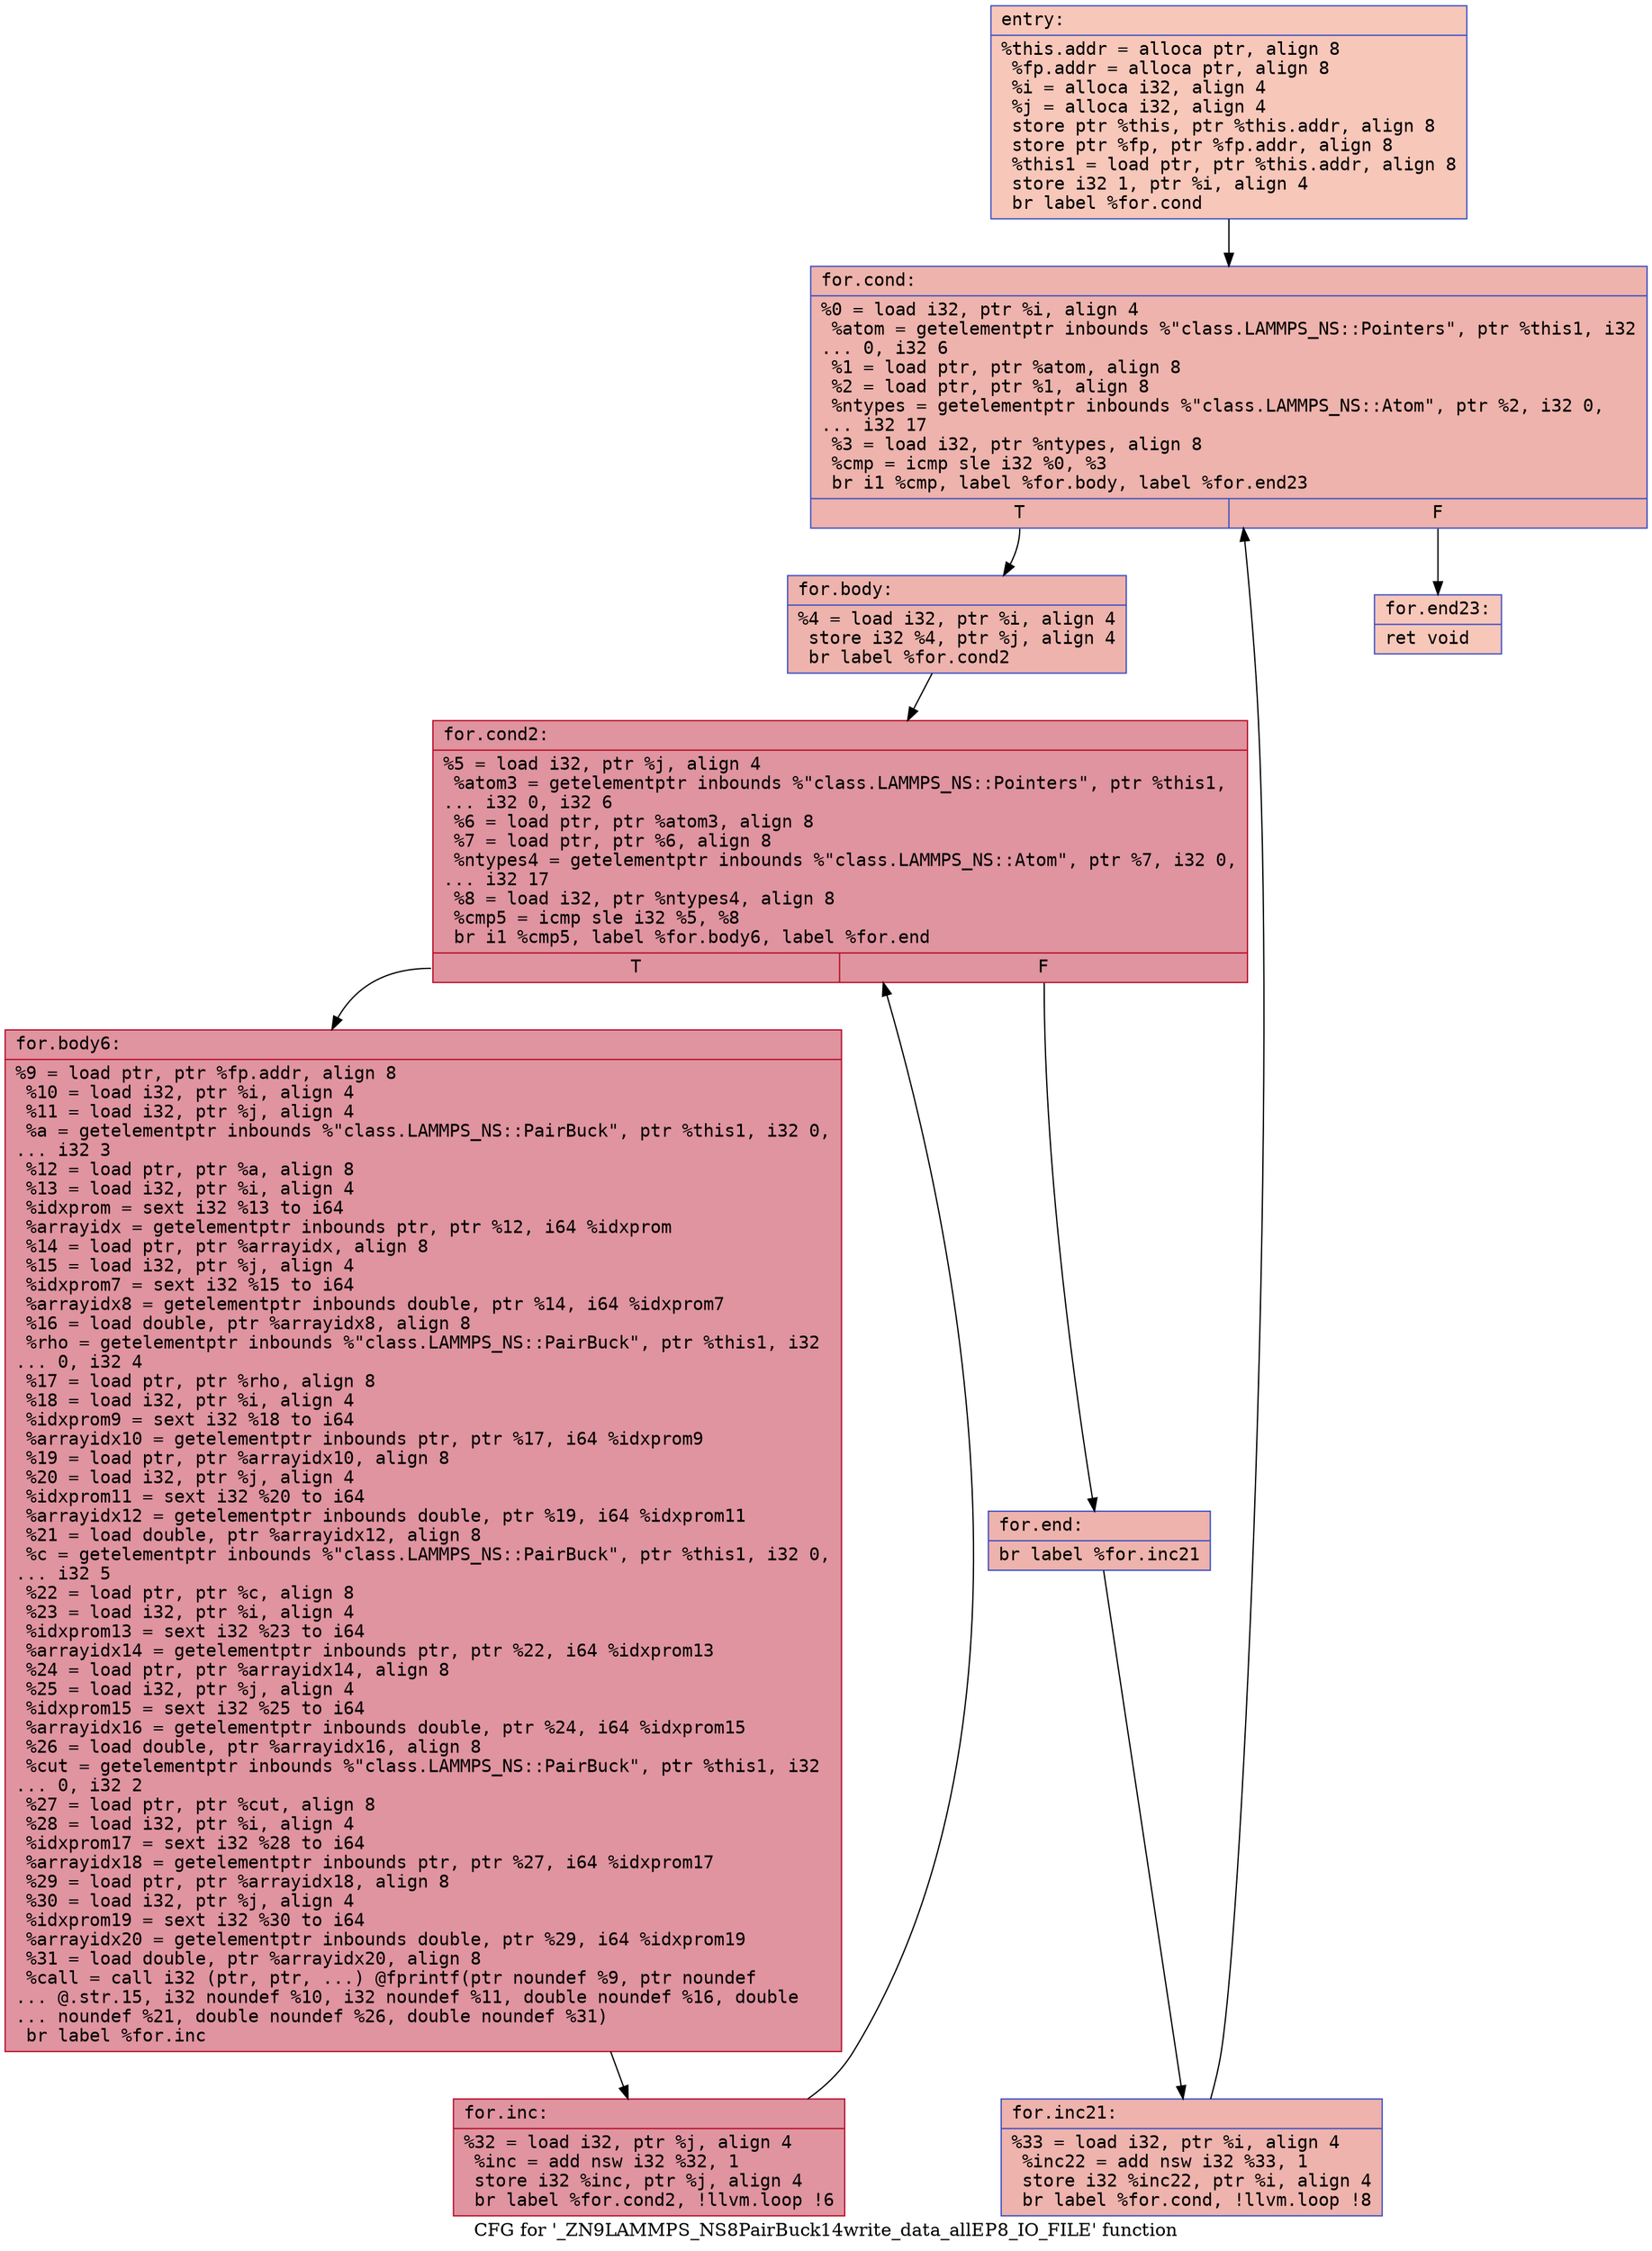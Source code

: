 digraph "CFG for '_ZN9LAMMPS_NS8PairBuck14write_data_allEP8_IO_FILE' function" {
	label="CFG for '_ZN9LAMMPS_NS8PairBuck14write_data_allEP8_IO_FILE' function";

	Node0x5564f36484b0 [shape=record,color="#3d50c3ff", style=filled, fillcolor="#ec7f6370" fontname="Courier",label="{entry:\l|  %this.addr = alloca ptr, align 8\l  %fp.addr = alloca ptr, align 8\l  %i = alloca i32, align 4\l  %j = alloca i32, align 4\l  store ptr %this, ptr %this.addr, align 8\l  store ptr %fp, ptr %fp.addr, align 8\l  %this1 = load ptr, ptr %this.addr, align 8\l  store i32 1, ptr %i, align 4\l  br label %for.cond\l}"];
	Node0x5564f36484b0 -> Node0x5564f36488f0[tooltip="entry -> for.cond\nProbability 100.00%" ];
	Node0x5564f36488f0 [shape=record,color="#3d50c3ff", style=filled, fillcolor="#d6524470" fontname="Courier",label="{for.cond:\l|  %0 = load i32, ptr %i, align 4\l  %atom = getelementptr inbounds %\"class.LAMMPS_NS::Pointers\", ptr %this1, i32\l... 0, i32 6\l  %1 = load ptr, ptr %atom, align 8\l  %2 = load ptr, ptr %1, align 8\l  %ntypes = getelementptr inbounds %\"class.LAMMPS_NS::Atom\", ptr %2, i32 0,\l... i32 17\l  %3 = load i32, ptr %ntypes, align 8\l  %cmp = icmp sle i32 %0, %3\l  br i1 %cmp, label %for.body, label %for.end23\l|{<s0>T|<s1>F}}"];
	Node0x5564f36488f0:s0 -> Node0x5564f3648e50[tooltip="for.cond -> for.body\nProbability 96.88%" ];
	Node0x5564f36488f0:s1 -> Node0x5564f3649070[tooltip="for.cond -> for.end23\nProbability 3.12%" ];
	Node0x5564f3648e50 [shape=record,color="#3d50c3ff", style=filled, fillcolor="#d6524470" fontname="Courier",label="{for.body:\l|  %4 = load i32, ptr %i, align 4\l  store i32 %4, ptr %j, align 4\l  br label %for.cond2\l}"];
	Node0x5564f3648e50 -> Node0x5564f36492c0[tooltip="for.body -> for.cond2\nProbability 100.00%" ];
	Node0x5564f36492c0 [shape=record,color="#b70d28ff", style=filled, fillcolor="#b70d2870" fontname="Courier",label="{for.cond2:\l|  %5 = load i32, ptr %j, align 4\l  %atom3 = getelementptr inbounds %\"class.LAMMPS_NS::Pointers\", ptr %this1,\l... i32 0, i32 6\l  %6 = load ptr, ptr %atom3, align 8\l  %7 = load ptr, ptr %6, align 8\l  %ntypes4 = getelementptr inbounds %\"class.LAMMPS_NS::Atom\", ptr %7, i32 0,\l... i32 17\l  %8 = load i32, ptr %ntypes4, align 8\l  %cmp5 = icmp sle i32 %5, %8\l  br i1 %cmp5, label %for.body6, label %for.end\l|{<s0>T|<s1>F}}"];
	Node0x5564f36492c0:s0 -> Node0x5564f3649820[tooltip="for.cond2 -> for.body6\nProbability 96.88%" ];
	Node0x5564f36492c0:s1 -> Node0x5564f36498a0[tooltip="for.cond2 -> for.end\nProbability 3.12%" ];
	Node0x5564f3649820 [shape=record,color="#b70d28ff", style=filled, fillcolor="#b70d2870" fontname="Courier",label="{for.body6:\l|  %9 = load ptr, ptr %fp.addr, align 8\l  %10 = load i32, ptr %i, align 4\l  %11 = load i32, ptr %j, align 4\l  %a = getelementptr inbounds %\"class.LAMMPS_NS::PairBuck\", ptr %this1, i32 0,\l... i32 3\l  %12 = load ptr, ptr %a, align 8\l  %13 = load i32, ptr %i, align 4\l  %idxprom = sext i32 %13 to i64\l  %arrayidx = getelementptr inbounds ptr, ptr %12, i64 %idxprom\l  %14 = load ptr, ptr %arrayidx, align 8\l  %15 = load i32, ptr %j, align 4\l  %idxprom7 = sext i32 %15 to i64\l  %arrayidx8 = getelementptr inbounds double, ptr %14, i64 %idxprom7\l  %16 = load double, ptr %arrayidx8, align 8\l  %rho = getelementptr inbounds %\"class.LAMMPS_NS::PairBuck\", ptr %this1, i32\l... 0, i32 4\l  %17 = load ptr, ptr %rho, align 8\l  %18 = load i32, ptr %i, align 4\l  %idxprom9 = sext i32 %18 to i64\l  %arrayidx10 = getelementptr inbounds ptr, ptr %17, i64 %idxprom9\l  %19 = load ptr, ptr %arrayidx10, align 8\l  %20 = load i32, ptr %j, align 4\l  %idxprom11 = sext i32 %20 to i64\l  %arrayidx12 = getelementptr inbounds double, ptr %19, i64 %idxprom11\l  %21 = load double, ptr %arrayidx12, align 8\l  %c = getelementptr inbounds %\"class.LAMMPS_NS::PairBuck\", ptr %this1, i32 0,\l... i32 5\l  %22 = load ptr, ptr %c, align 8\l  %23 = load i32, ptr %i, align 4\l  %idxprom13 = sext i32 %23 to i64\l  %arrayidx14 = getelementptr inbounds ptr, ptr %22, i64 %idxprom13\l  %24 = load ptr, ptr %arrayidx14, align 8\l  %25 = load i32, ptr %j, align 4\l  %idxprom15 = sext i32 %25 to i64\l  %arrayidx16 = getelementptr inbounds double, ptr %24, i64 %idxprom15\l  %26 = load double, ptr %arrayidx16, align 8\l  %cut = getelementptr inbounds %\"class.LAMMPS_NS::PairBuck\", ptr %this1, i32\l... 0, i32 2\l  %27 = load ptr, ptr %cut, align 8\l  %28 = load i32, ptr %i, align 4\l  %idxprom17 = sext i32 %28 to i64\l  %arrayidx18 = getelementptr inbounds ptr, ptr %27, i64 %idxprom17\l  %29 = load ptr, ptr %arrayidx18, align 8\l  %30 = load i32, ptr %j, align 4\l  %idxprom19 = sext i32 %30 to i64\l  %arrayidx20 = getelementptr inbounds double, ptr %29, i64 %idxprom19\l  %31 = load double, ptr %arrayidx20, align 8\l  %call = call i32 (ptr, ptr, ...) @fprintf(ptr noundef %9, ptr noundef\l... @.str.15, i32 noundef %10, i32 noundef %11, double noundef %16, double\l... noundef %21, double noundef %26, double noundef %31)\l  br label %for.inc\l}"];
	Node0x5564f3649820 -> Node0x5564f364b840[tooltip="for.body6 -> for.inc\nProbability 100.00%" ];
	Node0x5564f364b840 [shape=record,color="#b70d28ff", style=filled, fillcolor="#b70d2870" fontname="Courier",label="{for.inc:\l|  %32 = load i32, ptr %j, align 4\l  %inc = add nsw i32 %32, 1\l  store i32 %inc, ptr %j, align 4\l  br label %for.cond2, !llvm.loop !6\l}"];
	Node0x5564f364b840 -> Node0x5564f36492c0[tooltip="for.inc -> for.cond2\nProbability 100.00%" ];
	Node0x5564f36498a0 [shape=record,color="#3d50c3ff", style=filled, fillcolor="#d6524470" fontname="Courier",label="{for.end:\l|  br label %for.inc21\l}"];
	Node0x5564f36498a0 -> Node0x5564f364bba0[tooltip="for.end -> for.inc21\nProbability 100.00%" ];
	Node0x5564f364bba0 [shape=record,color="#3d50c3ff", style=filled, fillcolor="#d6524470" fontname="Courier",label="{for.inc21:\l|  %33 = load i32, ptr %i, align 4\l  %inc22 = add nsw i32 %33, 1\l  store i32 %inc22, ptr %i, align 4\l  br label %for.cond, !llvm.loop !8\l}"];
	Node0x5564f364bba0 -> Node0x5564f36488f0[tooltip="for.inc21 -> for.cond\nProbability 100.00%" ];
	Node0x5564f3649070 [shape=record,color="#3d50c3ff", style=filled, fillcolor="#ec7f6370" fontname="Courier",label="{for.end23:\l|  ret void\l}"];
}
